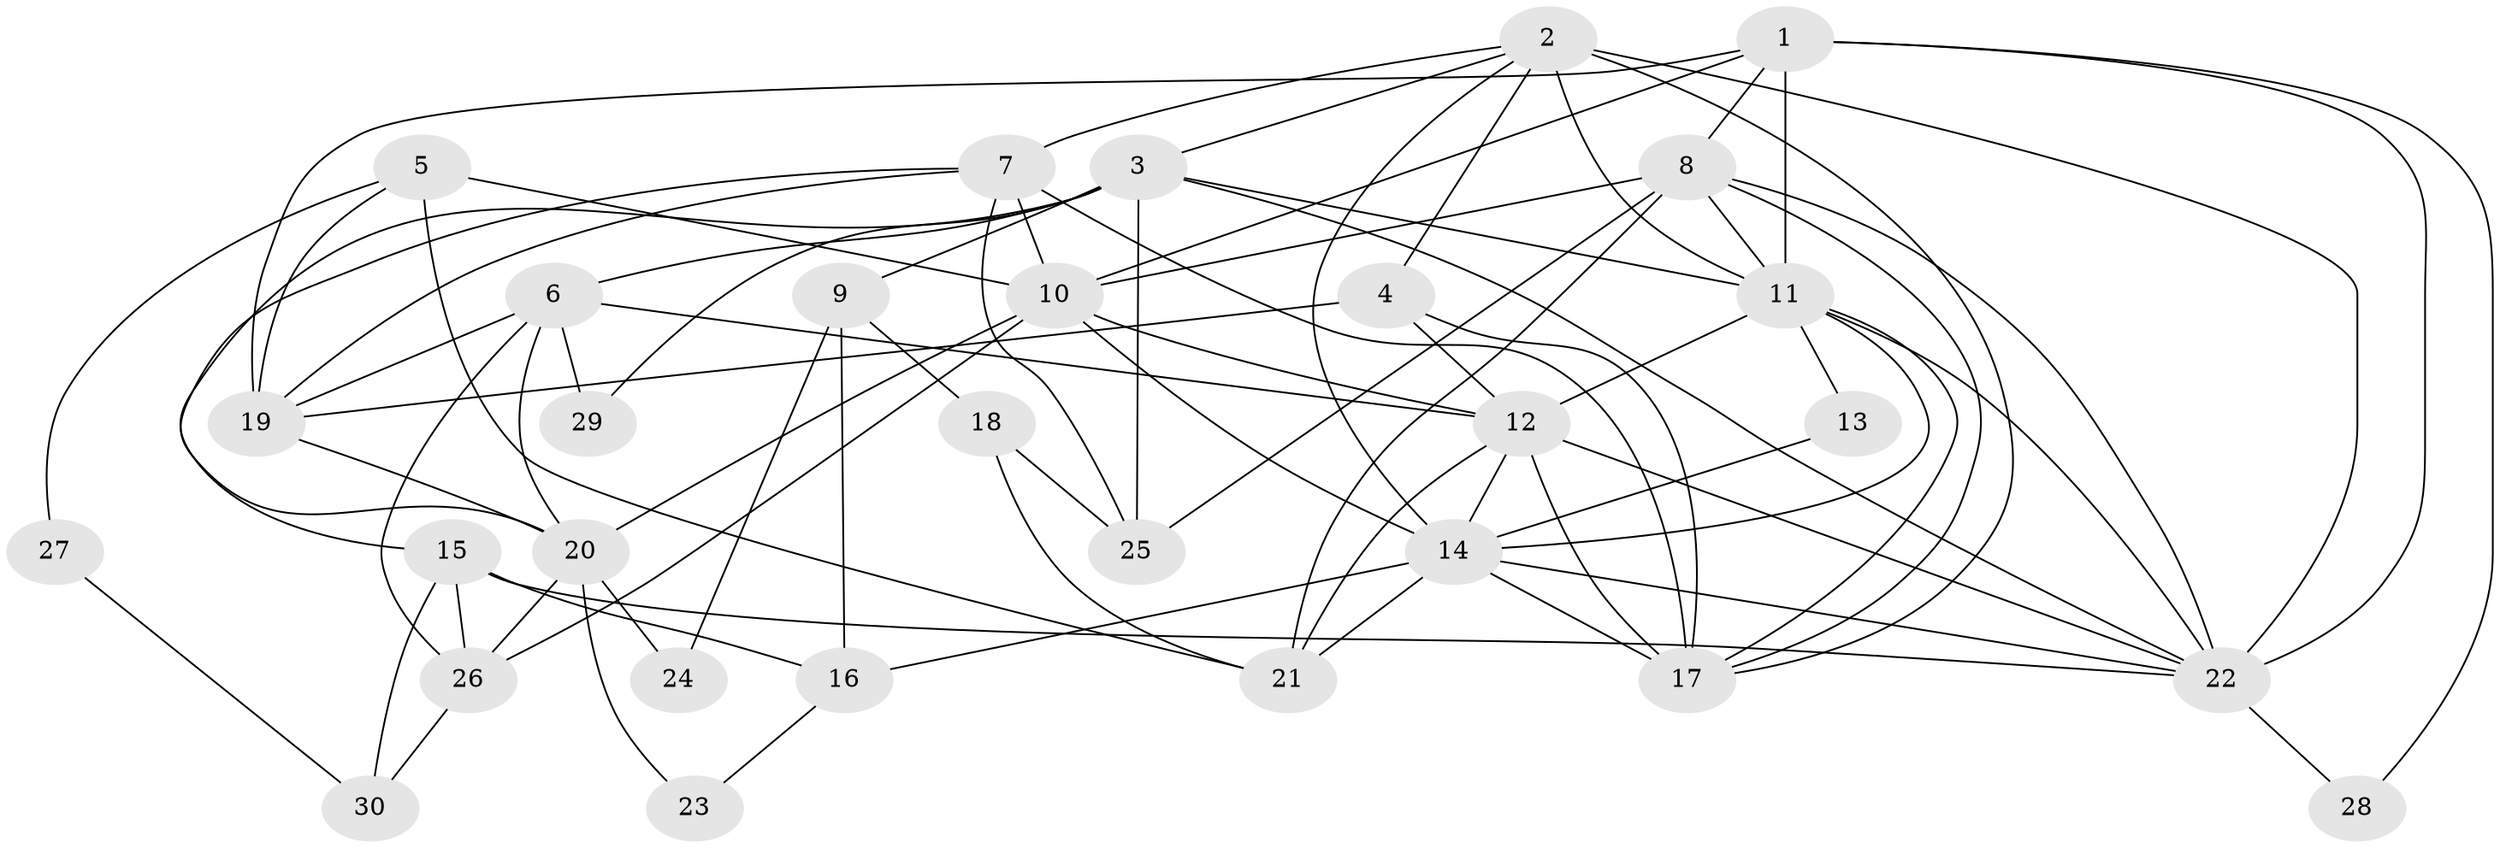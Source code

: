 // original degree distribution, {5: 0.16666666666666666, 7: 0.03333333333333333, 4: 0.31666666666666665, 6: 0.11666666666666667, 3: 0.23333333333333334, 2: 0.13333333333333333}
// Generated by graph-tools (version 1.1) at 2025/36/03/09/25 02:36:17]
// undirected, 30 vertices, 78 edges
graph export_dot {
graph [start="1"]
  node [color=gray90,style=filled];
  1;
  2;
  3;
  4;
  5;
  6;
  7;
  8;
  9;
  10;
  11;
  12;
  13;
  14;
  15;
  16;
  17;
  18;
  19;
  20;
  21;
  22;
  23;
  24;
  25;
  26;
  27;
  28;
  29;
  30;
  1 -- 8 [weight=2.0];
  1 -- 10 [weight=1.0];
  1 -- 11 [weight=4.0];
  1 -- 19 [weight=1.0];
  1 -- 22 [weight=2.0];
  1 -- 28 [weight=1.0];
  2 -- 3 [weight=1.0];
  2 -- 4 [weight=1.0];
  2 -- 7 [weight=1.0];
  2 -- 11 [weight=2.0];
  2 -- 14 [weight=2.0];
  2 -- 17 [weight=1.0];
  2 -- 22 [weight=2.0];
  3 -- 6 [weight=1.0];
  3 -- 9 [weight=1.0];
  3 -- 11 [weight=1.0];
  3 -- 15 [weight=1.0];
  3 -- 22 [weight=1.0];
  3 -- 25 [weight=1.0];
  3 -- 29 [weight=1.0];
  4 -- 12 [weight=1.0];
  4 -- 17 [weight=1.0];
  4 -- 19 [weight=1.0];
  5 -- 10 [weight=2.0];
  5 -- 19 [weight=1.0];
  5 -- 21 [weight=1.0];
  5 -- 27 [weight=1.0];
  6 -- 12 [weight=1.0];
  6 -- 19 [weight=1.0];
  6 -- 20 [weight=1.0];
  6 -- 26 [weight=1.0];
  6 -- 29 [weight=1.0];
  7 -- 10 [weight=1.0];
  7 -- 17 [weight=1.0];
  7 -- 19 [weight=1.0];
  7 -- 20 [weight=1.0];
  7 -- 25 [weight=1.0];
  8 -- 10 [weight=1.0];
  8 -- 11 [weight=1.0];
  8 -- 17 [weight=1.0];
  8 -- 21 [weight=1.0];
  8 -- 22 [weight=1.0];
  8 -- 25 [weight=1.0];
  9 -- 16 [weight=1.0];
  9 -- 18 [weight=1.0];
  9 -- 24 [weight=1.0];
  10 -- 12 [weight=1.0];
  10 -- 14 [weight=1.0];
  10 -- 20 [weight=1.0];
  10 -- 26 [weight=1.0];
  11 -- 12 [weight=1.0];
  11 -- 13 [weight=1.0];
  11 -- 14 [weight=1.0];
  11 -- 17 [weight=1.0];
  11 -- 22 [weight=1.0];
  12 -- 14 [weight=1.0];
  12 -- 17 [weight=1.0];
  12 -- 21 [weight=1.0];
  12 -- 22 [weight=1.0];
  13 -- 14 [weight=2.0];
  14 -- 16 [weight=1.0];
  14 -- 17 [weight=1.0];
  14 -- 21 [weight=1.0];
  14 -- 22 [weight=1.0];
  15 -- 16 [weight=1.0];
  15 -- 22 [weight=1.0];
  15 -- 26 [weight=1.0];
  15 -- 30 [weight=1.0];
  16 -- 23 [weight=1.0];
  18 -- 21 [weight=1.0];
  18 -- 25 [weight=1.0];
  19 -- 20 [weight=1.0];
  20 -- 23 [weight=1.0];
  20 -- 24 [weight=1.0];
  20 -- 26 [weight=1.0];
  22 -- 28 [weight=1.0];
  26 -- 30 [weight=1.0];
  27 -- 30 [weight=1.0];
}
